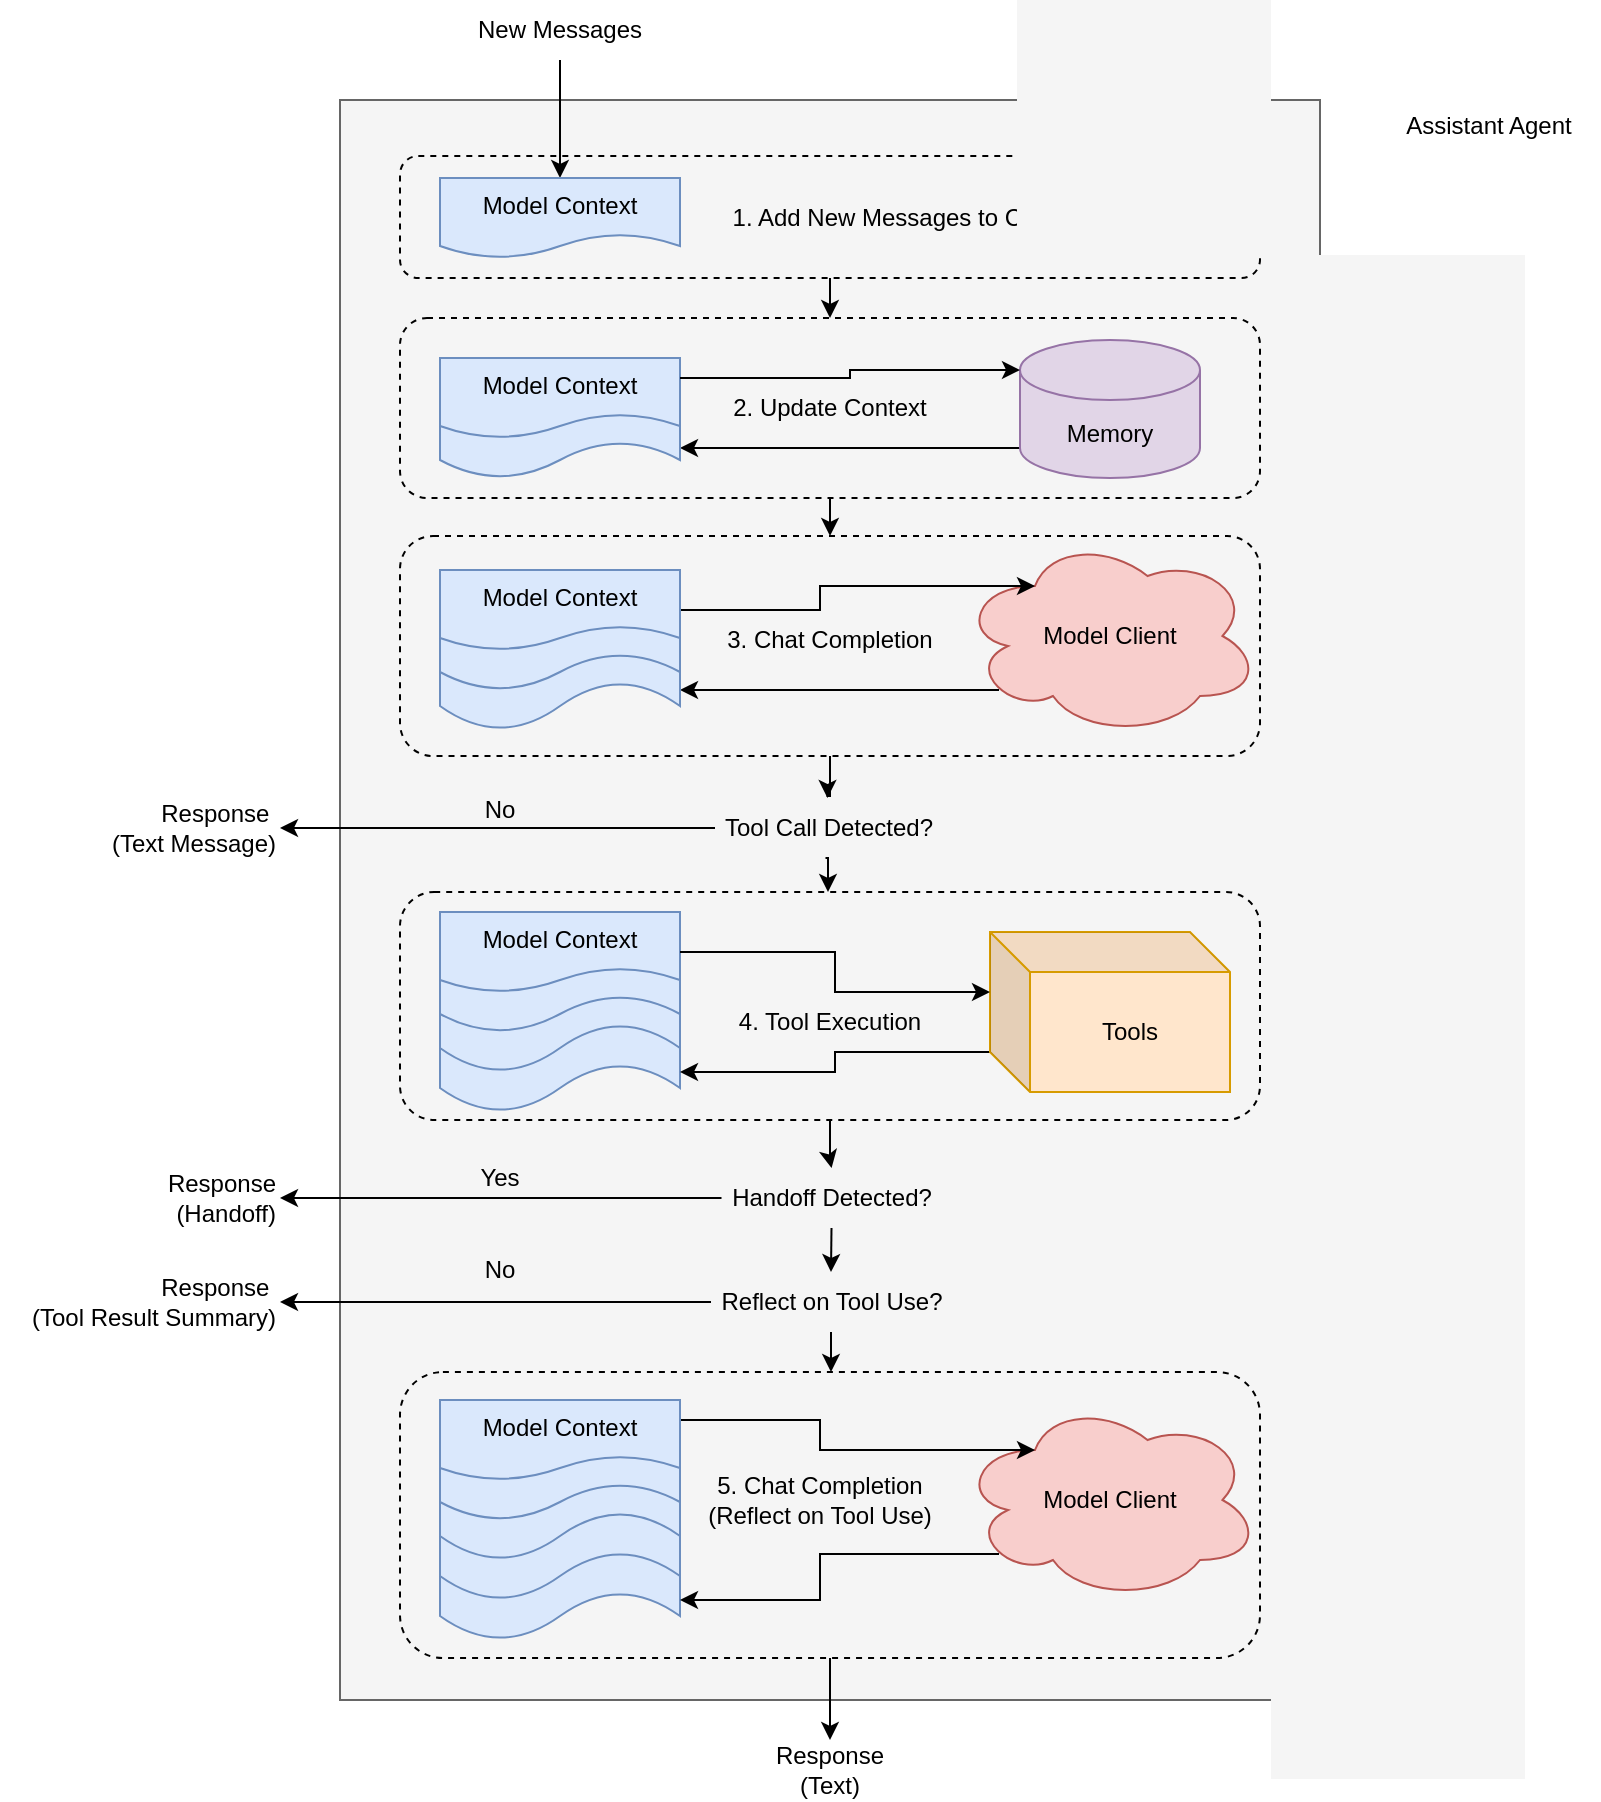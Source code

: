 <mxfile version="25.0.3">
  <diagram name="Page-1" id="bkX10E6zblEP7POKMJXw">
    <mxGraphModel dx="1768" dy="1089" grid="1" gridSize="10" guides="1" tooltips="1" connect="1" arrows="1" fold="1" page="1" pageScale="1" pageWidth="850" pageHeight="1100" math="0" shadow="0">
      <root>
        <mxCell id="0" />
        <mxCell id="1" parent="0" />
        <mxCell id="NpWbz43RdM9-YawIMZhB-93" value="" style="rounded=0;whiteSpace=wrap;html=1;fillColor=#f5f5f5;strokeColor=#666666;fontColor=#333333;" vertex="1" parent="1">
          <mxGeometry x="180" y="220" width="490" height="800" as="geometry" />
        </mxCell>
        <mxCell id="NpWbz43RdM9-YawIMZhB-90" value="" style="rounded=1;whiteSpace=wrap;html=1;fillColor=none;dashed=1;" vertex="1" parent="1">
          <mxGeometry x="210" y="856" width="430" height="143" as="geometry" />
        </mxCell>
        <mxCell id="NpWbz43RdM9-YawIMZhB-100" style="edgeStyle=orthogonalEdgeStyle;rounded=0;orthogonalLoop=1;jettySize=auto;html=1;exitX=0.5;exitY=1;exitDx=0;exitDy=0;entryX=0.5;entryY=0;entryDx=0;entryDy=0;" edge="1" parent="1" source="NpWbz43RdM9-YawIMZhB-83" target="NpWbz43RdM9-YawIMZhB-84">
          <mxGeometry relative="1" as="geometry" />
        </mxCell>
        <mxCell id="NpWbz43RdM9-YawIMZhB-83" value="" style="rounded=1;whiteSpace=wrap;html=1;fillColor=none;dashed=1;" vertex="1" parent="1">
          <mxGeometry x="210" y="248" width="430" height="61" as="geometry" />
        </mxCell>
        <mxCell id="NpWbz43RdM9-YawIMZhB-118" style="edgeStyle=orthogonalEdgeStyle;rounded=0;orthogonalLoop=1;jettySize=auto;html=1;exitX=0.5;exitY=1;exitDx=0;exitDy=0;entryX=0.5;entryY=0;entryDx=0;entryDy=0;" edge="1" parent="1" source="NpWbz43RdM9-YawIMZhB-84" target="NpWbz43RdM9-YawIMZhB-85">
          <mxGeometry relative="1" as="geometry" />
        </mxCell>
        <mxCell id="NpWbz43RdM9-YawIMZhB-84" value="" style="rounded=1;whiteSpace=wrap;html=1;fillColor=none;dashed=1;" vertex="1" parent="1">
          <mxGeometry x="210" y="329" width="430" height="90" as="geometry" />
        </mxCell>
        <mxCell id="NpWbz43RdM9-YawIMZhB-122" value="" style="edgeStyle=orthogonalEdgeStyle;rounded=0;orthogonalLoop=1;jettySize=auto;html=1;" edge="1" parent="1" source="NpWbz43RdM9-YawIMZhB-85" target="NpWbz43RdM9-YawIMZhB-70">
          <mxGeometry relative="1" as="geometry" />
        </mxCell>
        <mxCell id="NpWbz43RdM9-YawIMZhB-85" value="" style="rounded=1;whiteSpace=wrap;html=1;fillColor=none;dashed=1;" vertex="1" parent="1">
          <mxGeometry x="210" y="438" width="430" height="110" as="geometry" />
        </mxCell>
        <mxCell id="NpWbz43RdM9-YawIMZhB-123" value="" style="edgeStyle=orthogonalEdgeStyle;rounded=0;orthogonalLoop=1;jettySize=auto;html=1;" edge="1" parent="1" source="NpWbz43RdM9-YawIMZhB-87" target="NpWbz43RdM9-YawIMZhB-111">
          <mxGeometry relative="1" as="geometry" />
        </mxCell>
        <mxCell id="NpWbz43RdM9-YawIMZhB-87" value="" style="rounded=1;whiteSpace=wrap;html=1;fillColor=none;dashed=1;" vertex="1" parent="1">
          <mxGeometry x="210" y="616" width="430" height="114" as="geometry" />
        </mxCell>
        <mxCell id="NpWbz43RdM9-YawIMZhB-78" value="" style="edgeStyle=orthogonalEdgeStyle;rounded=0;orthogonalLoop=1;jettySize=auto;html=1;exitX=0.5;exitY=1;exitDx=0;exitDy=0;" edge="1" parent="1" source="NpWbz43RdM9-YawIMZhB-90" target="NpWbz43RdM9-YawIMZhB-51">
          <mxGeometry relative="1" as="geometry" />
        </mxCell>
        <mxCell id="NpWbz43RdM9-YawIMZhB-50" value="Model Context" style="shape=document;whiteSpace=wrap;html=1;boundedLbl=1;fillColor=#dae8fc;strokeColor=#6c8ebf;" vertex="1" parent="1">
          <mxGeometry x="230" y="910" width="120" height="80" as="geometry" />
        </mxCell>
        <mxCell id="NpWbz43RdM9-YawIMZhB-35" value="Model Context" style="shape=document;whiteSpace=wrap;html=1;boundedLbl=1;fillColor=#dae8fc;strokeColor=#6c8ebf;" vertex="1" parent="1">
          <mxGeometry x="230" y="646" width="120" height="80" as="geometry" />
        </mxCell>
        <mxCell id="NpWbz43RdM9-YawIMZhB-16" style="edgeStyle=orthogonalEdgeStyle;rounded=0;orthogonalLoop=1;jettySize=auto;html=1;entryX=0.5;entryY=0;entryDx=0;entryDy=0;" edge="1" parent="1" source="NpWbz43RdM9-YawIMZhB-3" target="NpWbz43RdM9-YawIMZhB-12">
          <mxGeometry relative="1" as="geometry" />
        </mxCell>
        <mxCell id="NpWbz43RdM9-YawIMZhB-3" value="New Messages" style="text;html=1;align=center;verticalAlign=middle;whiteSpace=wrap;rounded=0;" vertex="1" parent="1">
          <mxGeometry x="245" y="170" width="90" height="30" as="geometry" />
        </mxCell>
        <mxCell id="NpWbz43RdM9-YawIMZhB-68" style="edgeStyle=orthogonalEdgeStyle;rounded=0;orthogonalLoop=1;jettySize=auto;html=1;exitX=0;exitY=1;exitDx=0;exitDy=-15;exitPerimeter=0;entryX=1;entryY=0.75;entryDx=0;entryDy=0;" edge="1" parent="1" source="NpWbz43RdM9-YawIMZhB-6" target="NpWbz43RdM9-YawIMZhB-19">
          <mxGeometry relative="1" as="geometry" />
        </mxCell>
        <mxCell id="NpWbz43RdM9-YawIMZhB-6" value="Memory" style="shape=cylinder3;whiteSpace=wrap;html=1;boundedLbl=1;backgroundOutline=1;size=15;fillColor=#e1d5e7;strokeColor=#9673a6;" vertex="1" parent="1">
          <mxGeometry x="520" y="340" width="90" height="69" as="geometry" />
        </mxCell>
        <mxCell id="NpWbz43RdM9-YawIMZhB-30" style="edgeStyle=orthogonalEdgeStyle;rounded=0;orthogonalLoop=1;jettySize=auto;html=1;exitX=0.13;exitY=0.77;exitDx=0;exitDy=0;exitPerimeter=0;entryX=1;entryY=0.75;entryDx=0;entryDy=0;" edge="1" parent="1" source="NpWbz43RdM9-YawIMZhB-10" target="NpWbz43RdM9-YawIMZhB-29">
          <mxGeometry relative="1" as="geometry" />
        </mxCell>
        <mxCell id="NpWbz43RdM9-YawIMZhB-10" value="Model Client" style="ellipse;shape=cloud;whiteSpace=wrap;html=1;fillColor=#f8cecc;strokeColor=#b85450;" vertex="1" parent="1">
          <mxGeometry x="490" y="438" width="150" height="100" as="geometry" />
        </mxCell>
        <mxCell id="NpWbz43RdM9-YawIMZhB-89" style="edgeStyle=orthogonalEdgeStyle;rounded=0;orthogonalLoop=1;jettySize=auto;html=1;exitX=0;exitY=0;exitDx=0;exitDy=60;exitPerimeter=0;entryX=1;entryY=0.75;entryDx=0;entryDy=0;" edge="1" parent="1" source="NpWbz43RdM9-YawIMZhB-11" target="NpWbz43RdM9-YawIMZhB-35">
          <mxGeometry relative="1" as="geometry" />
        </mxCell>
        <mxCell id="NpWbz43RdM9-YawIMZhB-11" value="Tools" style="shape=cube;whiteSpace=wrap;html=1;boundedLbl=1;backgroundOutline=1;darkOpacity=0.05;darkOpacity2=0.1;fillColor=#ffe6cc;strokeColor=#d79b00;" vertex="1" parent="1">
          <mxGeometry x="505" y="636" width="120" height="80" as="geometry" />
        </mxCell>
        <mxCell id="NpWbz43RdM9-YawIMZhB-12" value="Model Context" style="shape=document;whiteSpace=wrap;html=1;boundedLbl=1;fillColor=#dae8fc;strokeColor=#6c8ebf;" vertex="1" parent="1">
          <mxGeometry x="230" y="259" width="120" height="40" as="geometry" />
        </mxCell>
        <mxCell id="NpWbz43RdM9-YawIMZhB-17" value="1. Add New Messages to Context" style="text;html=1;align=center;verticalAlign=middle;whiteSpace=wrap;rounded=0;" vertex="1" parent="1">
          <mxGeometry x="370" y="263.5" width="190" height="30" as="geometry" />
        </mxCell>
        <mxCell id="NpWbz43RdM9-YawIMZhB-19" value="Model Context" style="shape=document;whiteSpace=wrap;html=1;boundedLbl=1;fillColor=#dae8fc;strokeColor=#6c8ebf;" vertex="1" parent="1">
          <mxGeometry x="230" y="349" width="120" height="60" as="geometry" />
        </mxCell>
        <mxCell id="NpWbz43RdM9-YawIMZhB-22" value="2. Update Context" style="text;html=1;align=center;verticalAlign=middle;whiteSpace=wrap;rounded=0;" vertex="1" parent="1">
          <mxGeometry x="370" y="359" width="110" height="30" as="geometry" />
        </mxCell>
        <mxCell id="NpWbz43RdM9-YawIMZhB-24" value="Model Context" style="shape=document;whiteSpace=wrap;html=1;boundedLbl=1;fillColor=#dae8fc;strokeColor=#6c8ebf;" vertex="1" parent="1">
          <mxGeometry x="230" y="349" width="120" height="40" as="geometry" />
        </mxCell>
        <mxCell id="NpWbz43RdM9-YawIMZhB-28" style="edgeStyle=orthogonalEdgeStyle;rounded=0;orthogonalLoop=1;jettySize=auto;html=1;entryX=0.25;entryY=0.25;entryDx=0;entryDy=0;entryPerimeter=0;" edge="1" parent="1" source="NpWbz43RdM9-YawIMZhB-27" target="NpWbz43RdM9-YawIMZhB-10">
          <mxGeometry relative="1" as="geometry" />
        </mxCell>
        <mxCell id="NpWbz43RdM9-YawIMZhB-31" value="3. Chat Completion" style="text;html=1;align=center;verticalAlign=middle;whiteSpace=wrap;rounded=0;" vertex="1" parent="1">
          <mxGeometry x="370" y="475" width="110" height="30" as="geometry" />
        </mxCell>
        <mxCell id="NpWbz43RdM9-YawIMZhB-32" value="Model Context" style="shape=document;whiteSpace=wrap;html=1;boundedLbl=1;fillColor=#dae8fc;strokeColor=#6c8ebf;" vertex="1" parent="1">
          <mxGeometry x="230" y="626" width="120" height="80" as="geometry" />
        </mxCell>
        <mxCell id="NpWbz43RdM9-YawIMZhB-33" value="Model Context" style="shape=document;whiteSpace=wrap;html=1;boundedLbl=1;fillColor=#dae8fc;strokeColor=#6c8ebf;" vertex="1" parent="1">
          <mxGeometry x="230" y="626" width="120" height="60" as="geometry" />
        </mxCell>
        <mxCell id="NpWbz43RdM9-YawIMZhB-34" value="Model Context" style="shape=document;whiteSpace=wrap;html=1;boundedLbl=1;fillColor=#dae8fc;strokeColor=#6c8ebf;" vertex="1" parent="1">
          <mxGeometry x="230" y="626" width="120" height="40" as="geometry" />
        </mxCell>
        <mxCell id="NpWbz43RdM9-YawIMZhB-38" value="4. Tool Execution" style="text;html=1;align=center;verticalAlign=middle;whiteSpace=wrap;rounded=0;" vertex="1" parent="1">
          <mxGeometry x="370" y="666" width="110" height="30" as="geometry" />
        </mxCell>
        <mxCell id="NpWbz43RdM9-YawIMZhB-40" style="edgeStyle=orthogonalEdgeStyle;rounded=0;orthogonalLoop=1;jettySize=auto;html=1;exitX=0.13;exitY=0.77;exitDx=0;exitDy=0;exitPerimeter=0;entryX=1;entryY=0.75;entryDx=0;entryDy=0;" edge="1" parent="1" source="NpWbz43RdM9-YawIMZhB-41" target="NpWbz43RdM9-YawIMZhB-50">
          <mxGeometry relative="1" as="geometry">
            <mxPoint x="370" y="950" as="targetPoint" />
          </mxGeometry>
        </mxCell>
        <mxCell id="NpWbz43RdM9-YawIMZhB-41" value="Model Client" style="ellipse;shape=cloud;whiteSpace=wrap;html=1;fillColor=#f8cecc;strokeColor=#b85450;" vertex="1" parent="1">
          <mxGeometry x="490" y="870" width="150" height="100" as="geometry" />
        </mxCell>
        <mxCell id="NpWbz43RdM9-YawIMZhB-44" style="edgeStyle=orthogonalEdgeStyle;rounded=0;orthogonalLoop=1;jettySize=auto;html=1;entryX=0.25;entryY=0.25;entryDx=0;entryDy=0;entryPerimeter=0;exitX=1;exitY=0.25;exitDx=0;exitDy=0;" edge="1" parent="1" source="NpWbz43RdM9-YawIMZhB-49" target="NpWbz43RdM9-YawIMZhB-41">
          <mxGeometry relative="1" as="geometry">
            <mxPoint x="370" y="910" as="sourcePoint" />
          </mxGeometry>
        </mxCell>
        <mxCell id="NpWbz43RdM9-YawIMZhB-45" value="5. Chat Completion (Reflect on Tool Use)" style="text;html=1;align=center;verticalAlign=middle;whiteSpace=wrap;rounded=0;" vertex="1" parent="1">
          <mxGeometry x="355" y="905" width="130" height="30" as="geometry" />
        </mxCell>
        <mxCell id="NpWbz43RdM9-YawIMZhB-46" value="Model Context" style="shape=document;whiteSpace=wrap;html=1;boundedLbl=1;fillColor=#dae8fc;strokeColor=#6c8ebf;" vertex="1" parent="1">
          <mxGeometry x="230" y="890" width="120" height="80" as="geometry" />
        </mxCell>
        <mxCell id="NpWbz43RdM9-YawIMZhB-47" value="Model Context" style="shape=document;whiteSpace=wrap;html=1;boundedLbl=1;fillColor=#dae8fc;strokeColor=#6c8ebf;" vertex="1" parent="1">
          <mxGeometry x="230" y="870" width="120" height="80" as="geometry" />
        </mxCell>
        <mxCell id="NpWbz43RdM9-YawIMZhB-48" value="Model Context" style="shape=document;whiteSpace=wrap;html=1;boundedLbl=1;fillColor=#dae8fc;strokeColor=#6c8ebf;" vertex="1" parent="1">
          <mxGeometry x="230" y="870" width="120" height="60" as="geometry" />
        </mxCell>
        <mxCell id="NpWbz43RdM9-YawIMZhB-49" value="Model Context" style="shape=document;whiteSpace=wrap;html=1;boundedLbl=1;fillColor=#dae8fc;strokeColor=#6c8ebf;" vertex="1" parent="1">
          <mxGeometry x="230" y="870" width="120" height="40" as="geometry" />
        </mxCell>
        <mxCell id="NpWbz43RdM9-YawIMZhB-51" value="Response&lt;div&gt;(Text)&lt;/div&gt;" style="text;html=1;align=center;verticalAlign=middle;whiteSpace=wrap;rounded=0;" vertex="1" parent="1">
          <mxGeometry x="395" y="1040" width="60" height="30" as="geometry" />
        </mxCell>
        <mxCell id="NpWbz43RdM9-YawIMZhB-53" value="Response&amp;nbsp;&lt;div&gt;(Tool Result Summary)&lt;/div&gt;" style="text;html=1;align=right;verticalAlign=middle;whiteSpace=wrap;rounded=0;" vertex="1" parent="1">
          <mxGeometry x="10" y="806" width="140" height="30" as="geometry" />
        </mxCell>
        <mxCell id="NpWbz43RdM9-YawIMZhB-58" value="Response&amp;nbsp;&lt;div&gt;&lt;span style=&quot;background-color: initial;&quot;&gt;(Text Message)&lt;/span&gt;&lt;/div&gt;" style="text;html=1;align=right;verticalAlign=middle;whiteSpace=wrap;rounded=0;" vertex="1" parent="1">
          <mxGeometry x="10" y="569" width="140" height="30" as="geometry" />
        </mxCell>
        <mxCell id="NpWbz43RdM9-YawIMZhB-67" style="edgeStyle=orthogonalEdgeStyle;rounded=0;orthogonalLoop=1;jettySize=auto;html=1;exitX=1;exitY=0.25;exitDx=0;exitDy=0;entryX=0;entryY=0;entryDx=0;entryDy=15;entryPerimeter=0;" edge="1" parent="1" source="NpWbz43RdM9-YawIMZhB-24" target="NpWbz43RdM9-YawIMZhB-6">
          <mxGeometry relative="1" as="geometry" />
        </mxCell>
        <mxCell id="NpWbz43RdM9-YawIMZhB-29" value="Model Context" style="shape=document;whiteSpace=wrap;html=1;boundedLbl=1;fillColor=#dae8fc;strokeColor=#6c8ebf;" vertex="1" parent="1">
          <mxGeometry x="230" y="455" width="120" height="80" as="geometry" />
        </mxCell>
        <mxCell id="NpWbz43RdM9-YawIMZhB-26" value="Model Context" style="shape=document;whiteSpace=wrap;html=1;boundedLbl=1;fillColor=#dae8fc;strokeColor=#6c8ebf;" vertex="1" parent="1">
          <mxGeometry x="230" y="455" width="120" height="60" as="geometry" />
        </mxCell>
        <mxCell id="NpWbz43RdM9-YawIMZhB-27" value="Model Context" style="shape=document;whiteSpace=wrap;html=1;boundedLbl=1;fillColor=#dae8fc;strokeColor=#6c8ebf;" vertex="1" parent="1">
          <mxGeometry x="230" y="455" width="120" height="40" as="geometry" />
        </mxCell>
        <mxCell id="NpWbz43RdM9-YawIMZhB-71" style="edgeStyle=orthogonalEdgeStyle;rounded=0;orthogonalLoop=1;jettySize=auto;html=1;" edge="1" parent="1" source="NpWbz43RdM9-YawIMZhB-70" target="NpWbz43RdM9-YawIMZhB-58">
          <mxGeometry relative="1" as="geometry" />
        </mxCell>
        <mxCell id="NpWbz43RdM9-YawIMZhB-126" style="edgeStyle=orthogonalEdgeStyle;rounded=0;orthogonalLoop=1;jettySize=auto;html=1;exitX=0.5;exitY=1;exitDx=0;exitDy=0;entryX=0.5;entryY=0;entryDx=0;entryDy=0;" edge="1" parent="1">
          <mxGeometry relative="1" as="geometry">
            <mxPoint x="422.75" y="599" as="sourcePoint" />
            <mxPoint x="424" y="616" as="targetPoint" />
          </mxGeometry>
        </mxCell>
        <mxCell id="NpWbz43RdM9-YawIMZhB-70" value="Tool Call Detected?" style="text;html=1;align=center;verticalAlign=middle;whiteSpace=wrap;rounded=0;" vertex="1" parent="1">
          <mxGeometry x="367.5" y="569" width="112.5" height="30" as="geometry" />
        </mxCell>
        <mxCell id="NpWbz43RdM9-YawIMZhB-77" style="edgeStyle=orthogonalEdgeStyle;rounded=0;orthogonalLoop=1;jettySize=auto;html=1;entryX=1;entryY=0.5;entryDx=0;entryDy=0;" edge="1" parent="1" source="NpWbz43RdM9-YawIMZhB-74" target="NpWbz43RdM9-YawIMZhB-53">
          <mxGeometry relative="1" as="geometry" />
        </mxCell>
        <mxCell id="NpWbz43RdM9-YawIMZhB-124" value="" style="edgeStyle=orthogonalEdgeStyle;rounded=0;orthogonalLoop=1;jettySize=auto;html=1;entryX=0.5;entryY=0;entryDx=0;entryDy=0;" edge="1" parent="1" source="NpWbz43RdM9-YawIMZhB-74" target="NpWbz43RdM9-YawIMZhB-90">
          <mxGeometry relative="1" as="geometry" />
        </mxCell>
        <mxCell id="NpWbz43RdM9-YawIMZhB-74" value="Reflect on Tool Use?" style="text;html=1;align=center;verticalAlign=middle;whiteSpace=wrap;rounded=0;" vertex="1" parent="1">
          <mxGeometry x="365.5" y="806" width="120" height="30" as="geometry" />
        </mxCell>
        <mxCell id="NpWbz43RdM9-YawIMZhB-106" value="No" style="text;html=1;align=center;verticalAlign=middle;whiteSpace=wrap;rounded=0;" vertex="1" parent="1">
          <mxGeometry x="230" y="560" width="60" height="30" as="geometry" />
        </mxCell>
        <mxCell id="NpWbz43RdM9-YawIMZhB-107" value="No" style="text;html=1;align=center;verticalAlign=middle;whiteSpace=wrap;rounded=0;" vertex="1" parent="1">
          <mxGeometry x="230" y="790" width="60" height="30" as="geometry" />
        </mxCell>
        <mxCell id="NpWbz43RdM9-YawIMZhB-110" style="edgeStyle=orthogonalEdgeStyle;rounded=0;orthogonalLoop=1;jettySize=auto;html=1;exitX=1;exitY=0.5;exitDx=0;exitDy=0;entryX=0;entryY=0;entryDx=0;entryDy=30;entryPerimeter=0;" edge="1" parent="1" source="NpWbz43RdM9-YawIMZhB-34" target="NpWbz43RdM9-YawIMZhB-11">
          <mxGeometry relative="1" as="geometry" />
        </mxCell>
        <mxCell id="NpWbz43RdM9-YawIMZhB-113" style="edgeStyle=orthogonalEdgeStyle;rounded=0;orthogonalLoop=1;jettySize=auto;html=1;entryX=1;entryY=0.5;entryDx=0;entryDy=0;" edge="1" parent="1" source="NpWbz43RdM9-YawIMZhB-111" target="NpWbz43RdM9-YawIMZhB-112">
          <mxGeometry relative="1" as="geometry" />
        </mxCell>
        <mxCell id="NpWbz43RdM9-YawIMZhB-117" style="edgeStyle=orthogonalEdgeStyle;rounded=0;orthogonalLoop=1;jettySize=auto;html=1;exitX=0.5;exitY=1;exitDx=0;exitDy=0;entryX=0.5;entryY=0;entryDx=0;entryDy=0;" edge="1" parent="1" source="NpWbz43RdM9-YawIMZhB-111" target="NpWbz43RdM9-YawIMZhB-74">
          <mxGeometry relative="1" as="geometry" />
        </mxCell>
        <mxCell id="NpWbz43RdM9-YawIMZhB-111" value="Handoff Detected?" style="text;html=1;align=center;verticalAlign=middle;whiteSpace=wrap;rounded=0;shadow=1;" vertex="1" parent="1">
          <mxGeometry x="370.75" y="754" width="110" height="30" as="geometry" />
        </mxCell>
        <mxCell id="NpWbz43RdM9-YawIMZhB-112" value="Response&lt;div&gt;(Handoff)&lt;/div&gt;" style="text;html=1;align=right;verticalAlign=middle;whiteSpace=wrap;rounded=0;" vertex="1" parent="1">
          <mxGeometry x="90" y="754" width="60" height="30" as="geometry" />
        </mxCell>
        <mxCell id="NpWbz43RdM9-YawIMZhB-115" value="Yes" style="text;html=1;align=center;verticalAlign=middle;whiteSpace=wrap;rounded=0;" vertex="1" parent="1">
          <mxGeometry x="230" y="744" width="60" height="30" as="geometry" />
        </mxCell>
        <mxCell id="NpWbz43RdM9-YawIMZhB-127" value="Assistant Agent" style="text;html=1;align=center;verticalAlign=middle;whiteSpace=wrap;rounded=0;" vertex="1" parent="1">
          <mxGeometry x="700" y="218" width="109.25" height="30" as="geometry" />
        </mxCell>
      </root>
    </mxGraphModel>
  </diagram>
</mxfile>
